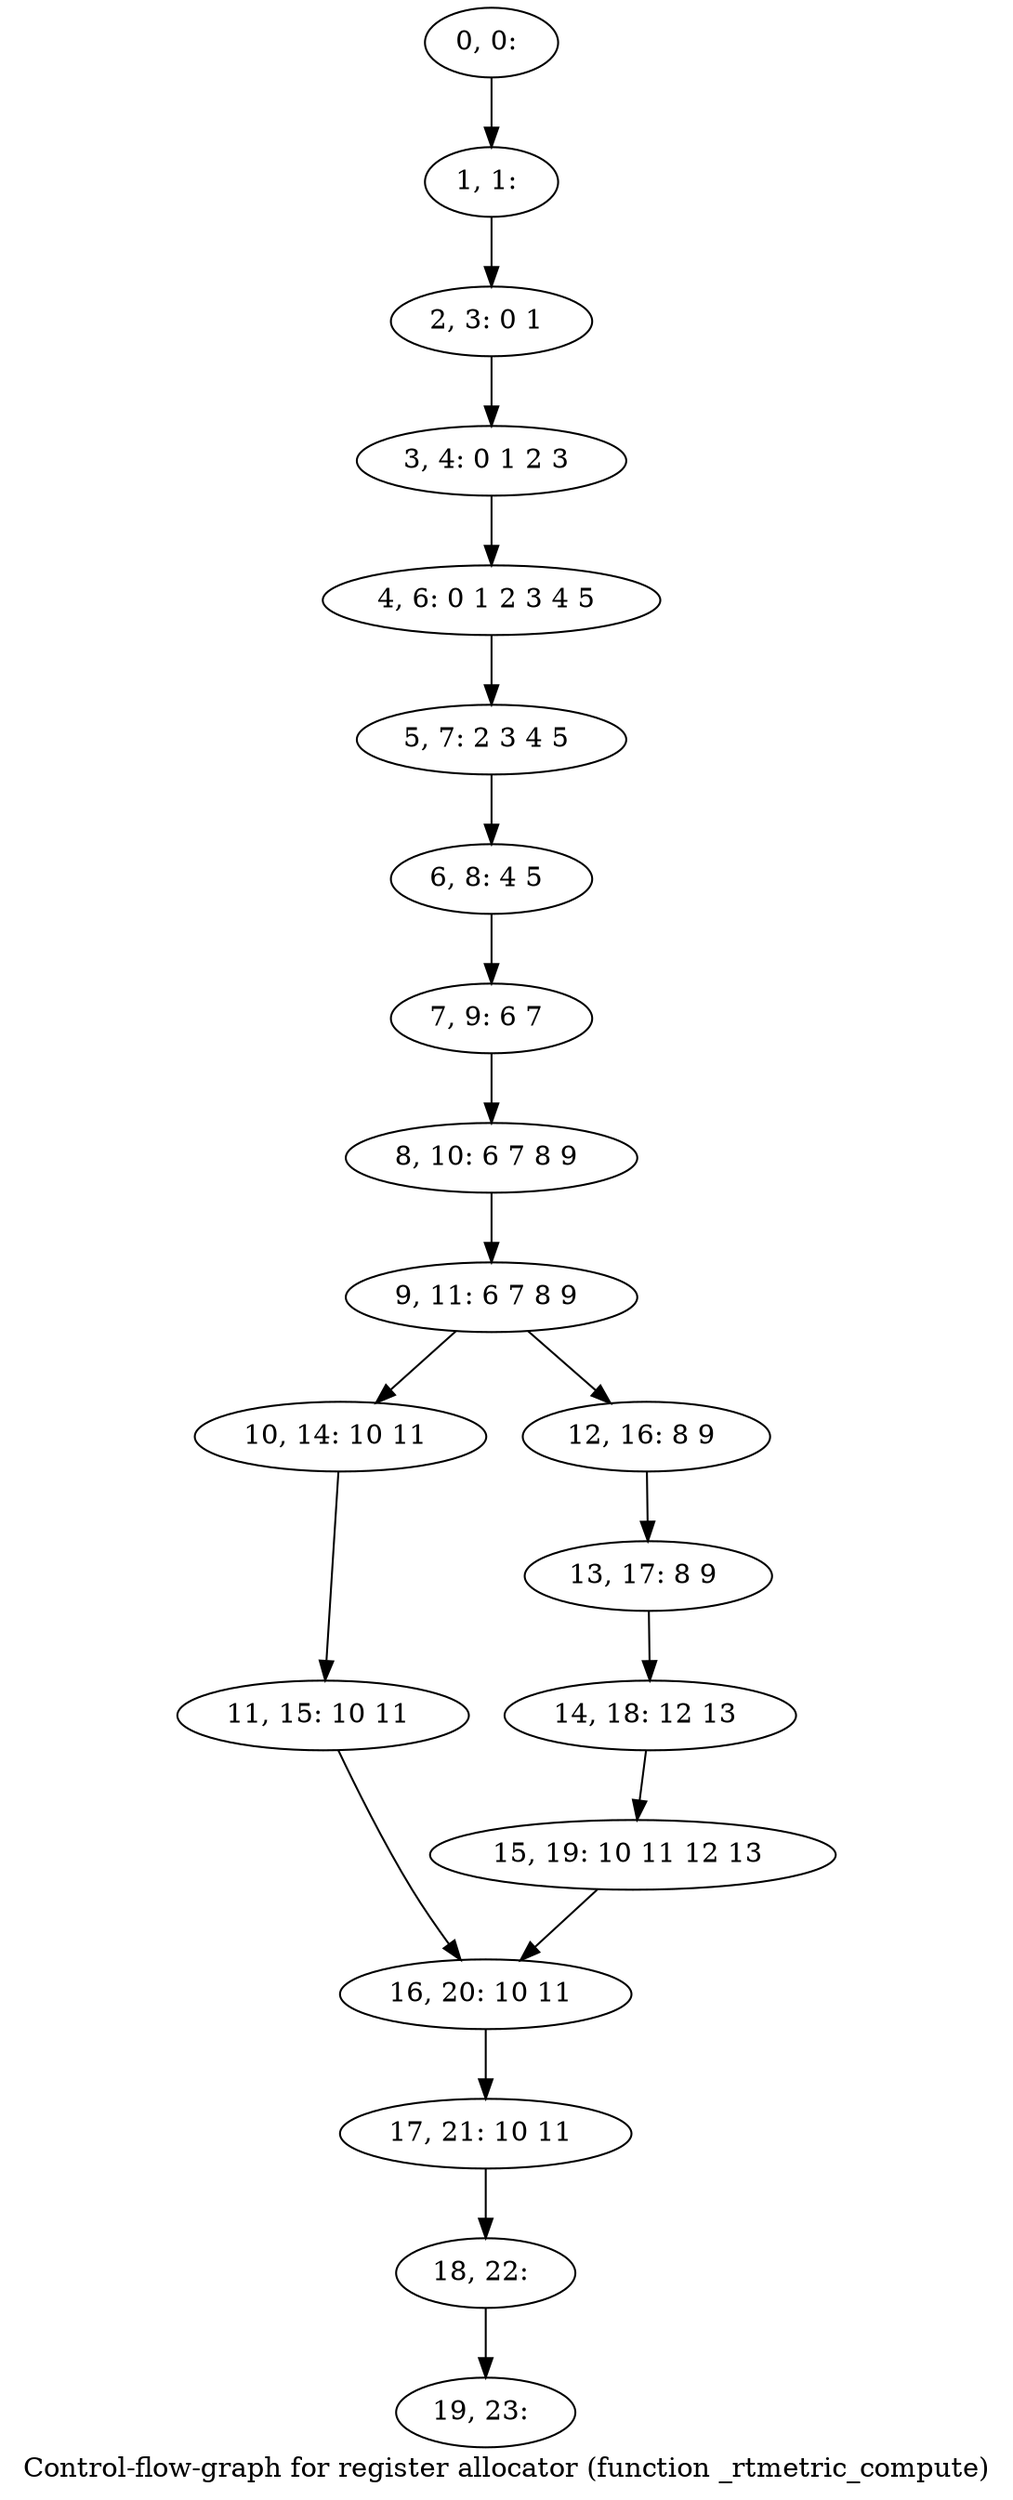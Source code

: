 digraph G {
graph [label="Control-flow-graph for register allocator (function _rtmetric_compute)"]
0[label="0, 0: "];
1[label="1, 1: "];
2[label="2, 3: 0 1 "];
3[label="3, 4: 0 1 2 3 "];
4[label="4, 6: 0 1 2 3 4 5 "];
5[label="5, 7: 2 3 4 5 "];
6[label="6, 8: 4 5 "];
7[label="7, 9: 6 7 "];
8[label="8, 10: 6 7 8 9 "];
9[label="9, 11: 6 7 8 9 "];
10[label="10, 14: 10 11 "];
11[label="11, 15: 10 11 "];
12[label="12, 16: 8 9 "];
13[label="13, 17: 8 9 "];
14[label="14, 18: 12 13 "];
15[label="15, 19: 10 11 12 13 "];
16[label="16, 20: 10 11 "];
17[label="17, 21: 10 11 "];
18[label="18, 22: "];
19[label="19, 23: "];
0->1 ;
1->2 ;
2->3 ;
3->4 ;
4->5 ;
5->6 ;
6->7 ;
7->8 ;
8->9 ;
9->10 ;
9->12 ;
10->11 ;
11->16 ;
12->13 ;
13->14 ;
14->15 ;
15->16 ;
16->17 ;
17->18 ;
18->19 ;
}
